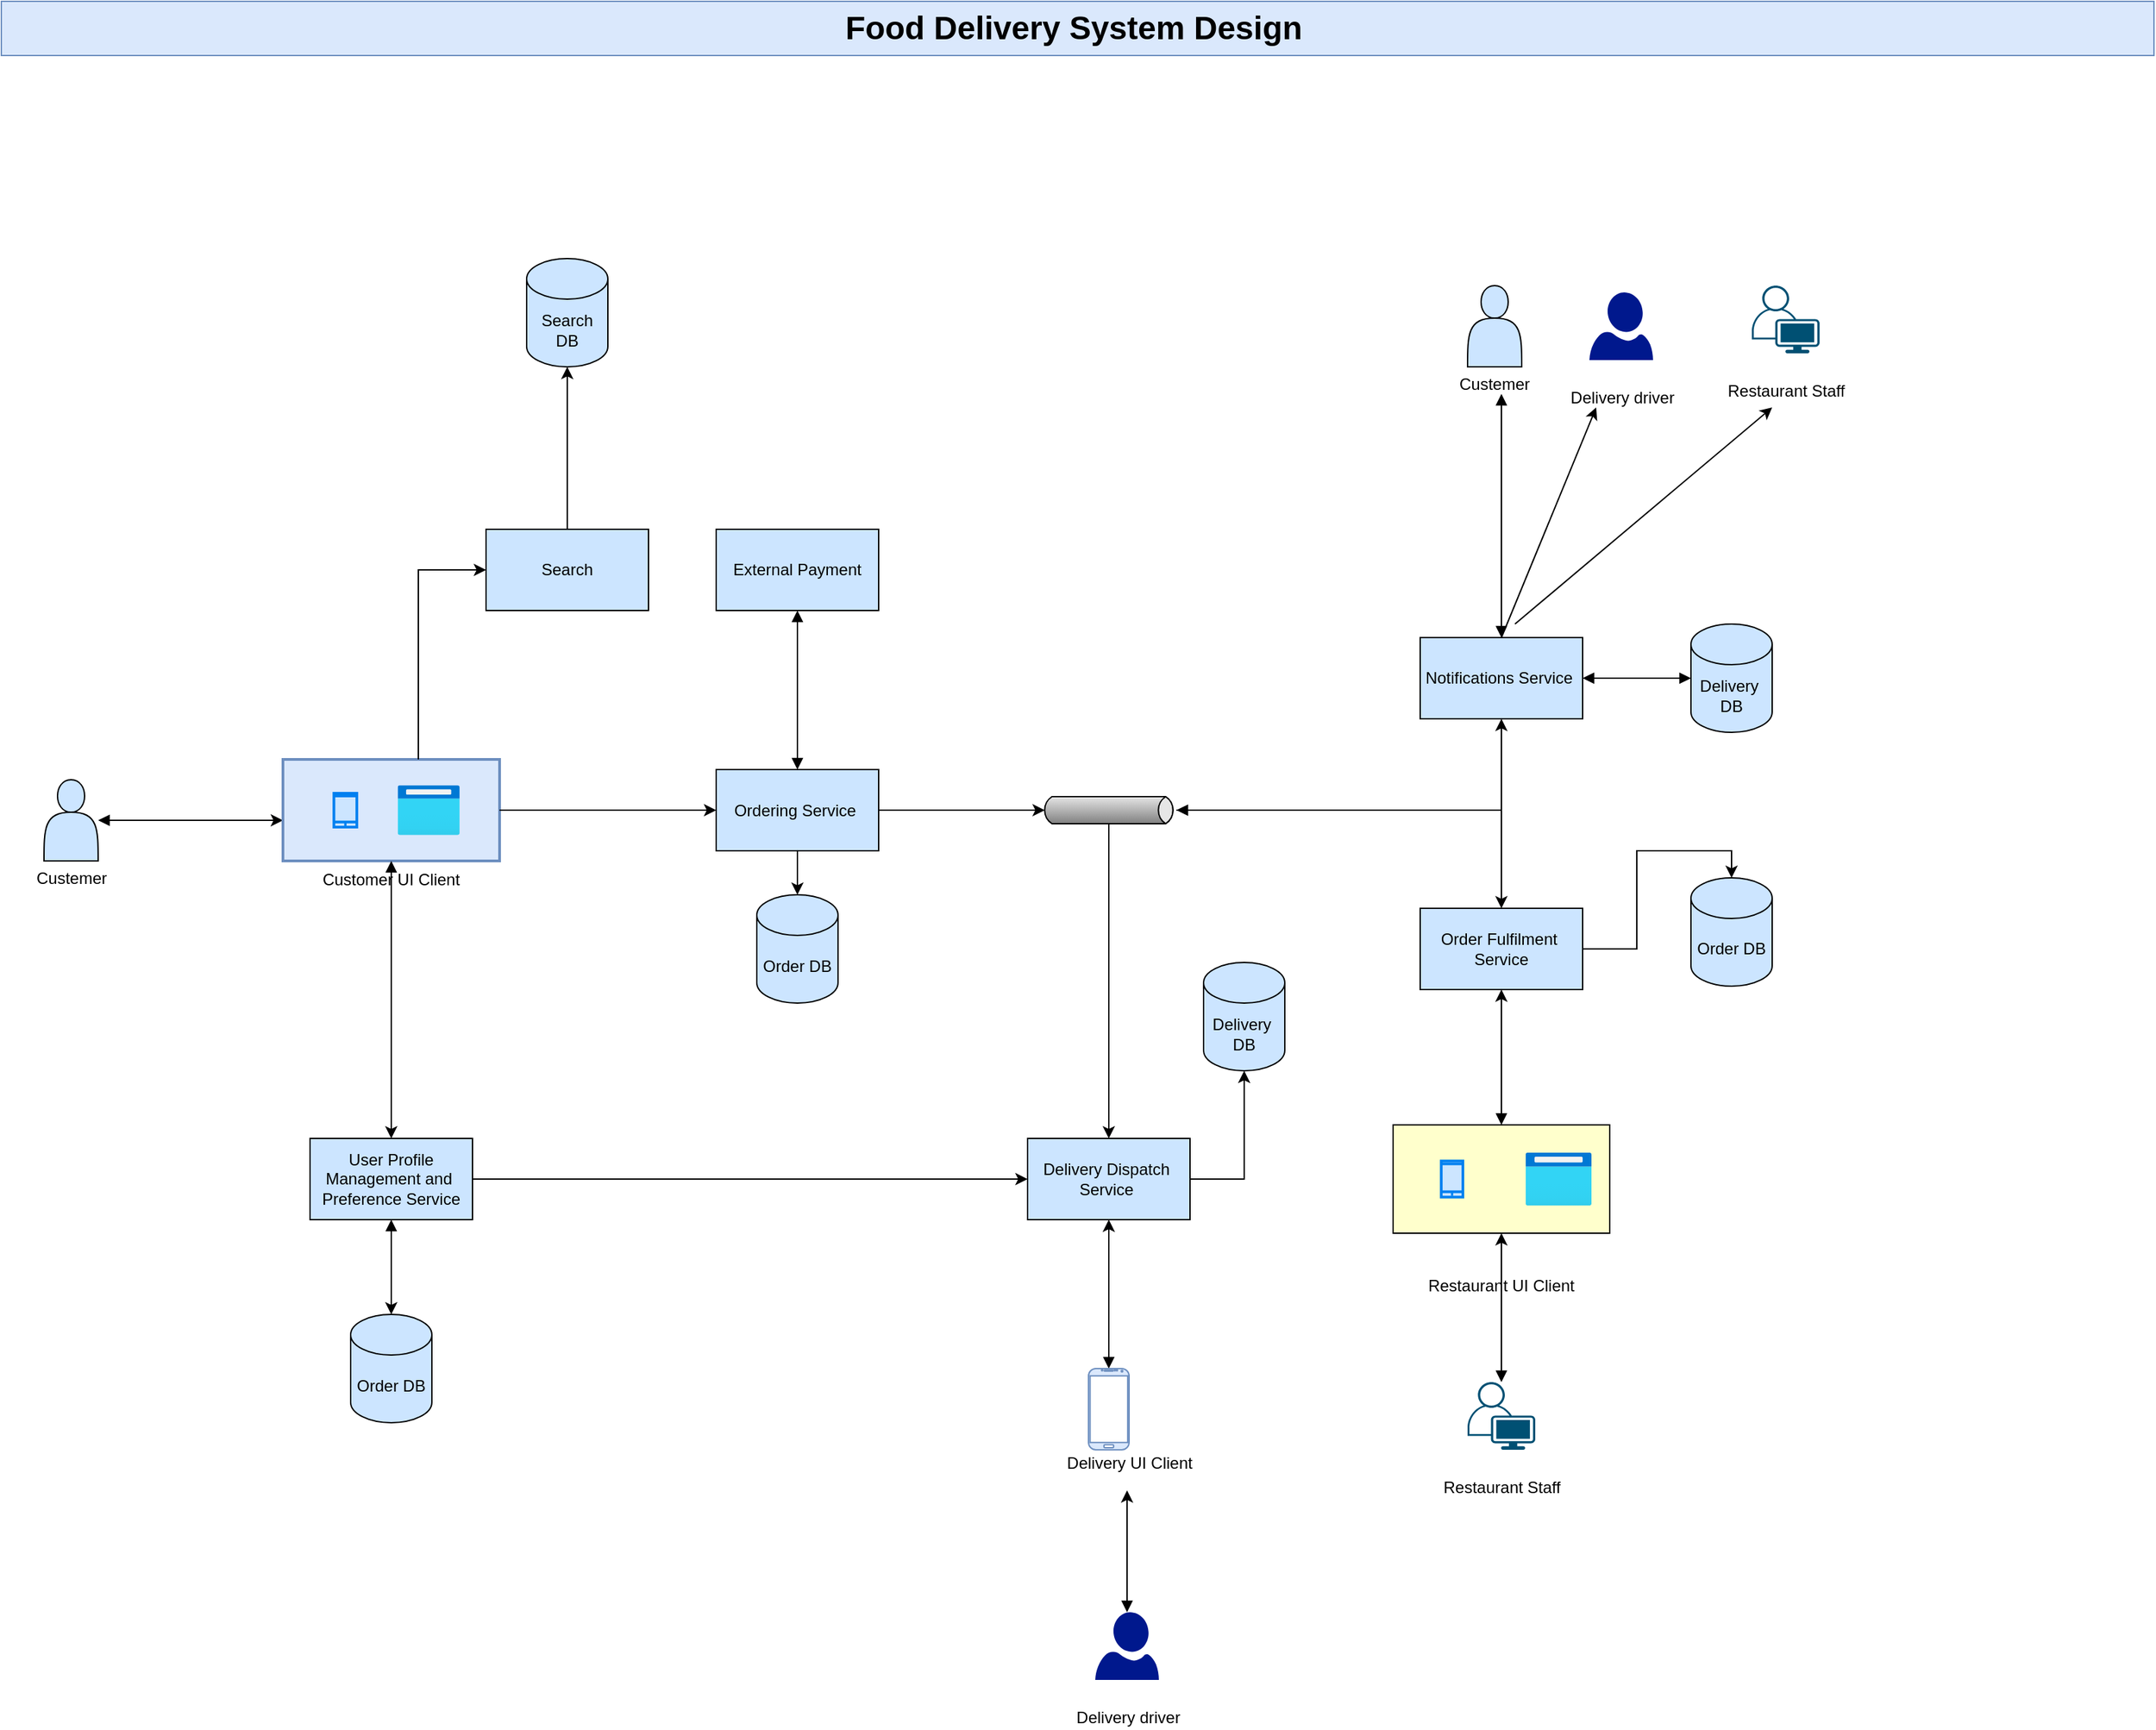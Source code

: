 <mxfile version="14.6.13" type="device"><diagram name="Page-1" id="74b105a0-9070-1c63-61bc-23e55f88626e"><mxGraphModel dx="1106" dy="2059" grid="1" gridSize="10" guides="1" tooltips="1" connect="1" arrows="1" fold="1" page="1" pageScale="1.5" pageWidth="1169" pageHeight="826" background="none" math="0" shadow="0"><root><mxCell id="0" style=";html=1;"/><mxCell id="1" style=";html=1;" parent="0"/><mxCell id="10b056a9c633e61c-30" value="Food Delivery System Design&amp;nbsp;" style="text;strokeColor=#6c8ebf;fillColor=#dae8fc;html=1;fontSize=24;fontStyle=1;verticalAlign=middle;align=center;" parent="1" vertex="1"><mxGeometry x="82" y="-250" width="1590" height="40" as="geometry"/></mxCell><mxCell id="ifrAzFx21Ei-ZWG0ioeJ-2" style="edgeStyle=orthogonalEdgeStyle;rounded=0;orthogonalLoop=1;jettySize=auto;html=1;startArrow=block;startFill=1;" parent="1" source="2Mas2mL1dn6M6eRzB_7x-1" edge="1"><mxGeometry relative="1" as="geometry"><mxPoint x="290" y="355" as="targetPoint"/></mxGeometry></mxCell><mxCell id="2Mas2mL1dn6M6eRzB_7x-1" value="&lt;br&gt;&lt;br&gt;&lt;br&gt;&lt;br&gt;&lt;br&gt;&lt;br&gt;Custemer" style="shape=actor;whiteSpace=wrap;html=1;fillColor=#CCE5FF;" parent="1" vertex="1"><mxGeometry x="113.5" y="325" width="40" height="60" as="geometry"/></mxCell><mxCell id="ifrAzFx21Ei-ZWG0ioeJ-3" style="edgeStyle=orthogonalEdgeStyle;rounded=0;orthogonalLoop=1;jettySize=auto;html=1;startArrow=block;startFill=1;" parent="1" source="2Mas2mL1dn6M6eRzB_7x-2" target="2Mas2mL1dn6M6eRzB_7x-14" edge="1"><mxGeometry relative="1" as="geometry"/></mxCell><mxCell id="2Mas2mL1dn6M6eRzB_7x-2" value="&lt;br&gt;Restaurant Staff" style="points=[[0.35,0,0],[0.98,0.51,0],[1,0.71,0],[0.67,1,0],[0,0.795,0],[0,0.65,0]];verticalLabelPosition=bottom;html=1;verticalAlign=top;aspect=fixed;align=center;pointerEvents=1;shape=mxgraph.cisco19.user;fillColor=#005073;strokeColor=none;" parent="1" vertex="1"><mxGeometry x="1165" y="770" width="50" height="50" as="geometry"/></mxCell><mxCell id="ifrAzFx21Ei-ZWG0ioeJ-5" style="edgeStyle=orthogonalEdgeStyle;rounded=0;orthogonalLoop=1;jettySize=auto;html=1;startArrow=block;startFill=1;" parent="1" source="2Mas2mL1dn6M6eRzB_7x-3" edge="1"><mxGeometry relative="1" as="geometry"><mxPoint x="913.5" y="850" as="targetPoint"/></mxGeometry></mxCell><mxCell id="2Mas2mL1dn6M6eRzB_7x-3" value="&lt;br&gt;Delivery driver" style="aspect=fixed;pointerEvents=1;shadow=0;dashed=0;html=1;strokeColor=none;labelPosition=center;verticalLabelPosition=bottom;verticalAlign=top;align=center;fillColor=#00188D;shape=mxgraph.azure.user" parent="1" vertex="1"><mxGeometry x="890" y="940" width="47" height="50" as="geometry"/></mxCell><mxCell id="2Mas2mL1dn6M6eRzB_7x-9" value="" style="group" parent="1" vertex="1" connectable="0"><mxGeometry x="290" y="310" width="160" height="75" as="geometry"/></mxCell><mxCell id="10b056a9c633e61c-4" value="Customer UI Client" style="strokeWidth=2;dashed=0;align=center;fontSize=12;shape=rect;verticalLabelPosition=bottom;verticalAlign=top;fillColor=#dae8fc;strokeColor=#6c8ebf;" parent="2Mas2mL1dn6M6eRzB_7x-9" vertex="1"><mxGeometry width="160" height="75" as="geometry"/></mxCell><mxCell id="2Mas2mL1dn6M6eRzB_7x-4" value="" style="html=1;verticalLabelPosition=bottom;align=center;labelBackgroundColor=#ffffff;verticalAlign=top;strokeWidth=2;strokeColor=#0080F0;shadow=0;dashed=0;shape=mxgraph.ios7.icons.smartphone;fillColor=#CCE5FF;" parent="2Mas2mL1dn6M6eRzB_7x-9" vertex="1"><mxGeometry x="37.647" y="25" width="16.941" height="25" as="geometry"/></mxCell><mxCell id="2Mas2mL1dn6M6eRzB_7x-5" value="" style="aspect=fixed;html=1;points=[];align=center;image;fontSize=12;image=img/lib/azure2/general/Browser.svg;fillColor=#CCE5FF;" parent="2Mas2mL1dn6M6eRzB_7x-9" vertex="1"><mxGeometry x="84.706" y="19.167" width="45.833" height="36.667" as="geometry"/></mxCell><mxCell id="2Mas2mL1dn6M6eRzB_7x-15" value="" style="group" parent="1" vertex="1" connectable="0"><mxGeometry x="1110" y="580" width="160" height="80" as="geometry"/></mxCell><mxCell id="2Mas2mL1dn6M6eRzB_7x-14" value="&lt;br&gt;&lt;br&gt;&lt;br&gt;&lt;br&gt;&lt;br&gt;&lt;br&gt;&lt;br&gt;&lt;br&gt;&lt;br&gt;&lt;br&gt;&lt;br&gt;&lt;span&gt;Restaurant&lt;/span&gt;&lt;span&gt;&amp;nbsp;UI Client&lt;br&gt;&lt;/span&gt;" style="rounded=0;whiteSpace=wrap;html=1;fillColor=#FFFFCC;" parent="2Mas2mL1dn6M6eRzB_7x-15" vertex="1"><mxGeometry width="160" height="80" as="geometry"/></mxCell><mxCell id="2Mas2mL1dn6M6eRzB_7x-12" value="" style="html=1;verticalLabelPosition=bottom;align=center;labelBackgroundColor=#ffffff;verticalAlign=top;strokeWidth=2;strokeColor=#0080F0;shadow=0;dashed=0;shape=mxgraph.ios7.icons.smartphone;fillColor=#CCE5FF;" parent="2Mas2mL1dn6M6eRzB_7x-15" vertex="1"><mxGeometry x="35.556" y="26.667" width="16" height="26.667" as="geometry"/></mxCell><mxCell id="2Mas2mL1dn6M6eRzB_7x-13" value="" style="aspect=fixed;html=1;points=[];align=center;image;fontSize=12;image=img/lib/azure2/general/Browser.svg;fillColor=#CCE5FF;" parent="2Mas2mL1dn6M6eRzB_7x-15" vertex="1"><mxGeometry x="97.778" y="20.444" width="48.889" height="39.111" as="geometry"/></mxCell><mxCell id="ifrAzFx21Ei-ZWG0ioeJ-6" style="edgeStyle=orthogonalEdgeStyle;rounded=0;orthogonalLoop=1;jettySize=auto;html=1;startArrow=block;startFill=1;entryX=0.5;entryY=1;entryDx=0;entryDy=0;" parent="1" source="2Mas2mL1dn6M6eRzB_7x-16" target="2Mas2mL1dn6M6eRzB_7x-39" edge="1"><mxGeometry relative="1" as="geometry"><mxPoint x="905" y="660" as="targetPoint"/></mxGeometry></mxCell><mxCell id="2Mas2mL1dn6M6eRzB_7x-16" value="" style="verticalLabelPosition=bottom;verticalAlign=top;html=1;shadow=0;dashed=0;strokeWidth=1;shape=mxgraph.android.phone2;strokeColor=#6c8ebf;fillColor=#dae8fc;" parent="1" vertex="1"><mxGeometry x="885" y="760" width="30" height="60" as="geometry"/></mxCell><mxCell id="2Mas2mL1dn6M6eRzB_7x-17" value="Delivery UI Client" style="text;html=1;align=center;verticalAlign=middle;resizable=0;points=[];autosize=1;strokeColor=none;" parent="1" vertex="1"><mxGeometry x="860" y="820" width="110" height="20" as="geometry"/></mxCell><mxCell id="2Mas2mL1dn6M6eRzB_7x-27" style="edgeStyle=orthogonalEdgeStyle;rounded=0;orthogonalLoop=1;jettySize=auto;html=1;entryX=0.5;entryY=1;entryDx=0;entryDy=0;entryPerimeter=0;" parent="1" source="2Mas2mL1dn6M6eRzB_7x-19" target="2Mas2mL1dn6M6eRzB_7x-25" edge="1"><mxGeometry relative="1" as="geometry"><mxPoint x="670" y="10" as="targetPoint"/></mxGeometry></mxCell><mxCell id="2Mas2mL1dn6M6eRzB_7x-19" value="Search" style="rounded=0;whiteSpace=wrap;html=1;fillColor=#CCE5FF;" parent="1" vertex="1"><mxGeometry x="440" y="140" width="120" height="60" as="geometry"/></mxCell><mxCell id="2Mas2mL1dn6M6eRzB_7x-31" style="edgeStyle=orthogonalEdgeStyle;rounded=0;orthogonalLoop=1;jettySize=auto;html=1;" parent="1" source="2Mas2mL1dn6M6eRzB_7x-21" target="2Mas2mL1dn6M6eRzB_7x-28" edge="1"><mxGeometry relative="1" as="geometry"/></mxCell><mxCell id="2Mas2mL1dn6M6eRzB_7x-33" style="edgeStyle=orthogonalEdgeStyle;rounded=0;orthogonalLoop=1;jettySize=auto;html=1;entryX=0;entryY=0.5;entryDx=2.7;entryDy=0;entryPerimeter=0;" parent="1" source="2Mas2mL1dn6M6eRzB_7x-21" target="2Mas2mL1dn6M6eRzB_7x-32" edge="1"><mxGeometry relative="1" as="geometry"/></mxCell><mxCell id="2Mas2mL1dn6M6eRzB_7x-21" value="Ordering Service&amp;nbsp;" style="rounded=0;whiteSpace=wrap;html=1;fillColor=#CCE5FF;" parent="1" vertex="1"><mxGeometry x="610" y="317.5" width="120" height="60" as="geometry"/></mxCell><mxCell id="2Mas2mL1dn6M6eRzB_7x-22" style="edgeStyle=orthogonalEdgeStyle;rounded=0;orthogonalLoop=1;jettySize=auto;html=1;entryX=0;entryY=0.5;entryDx=0;entryDy=0;" parent="1" source="10b056a9c633e61c-4" target="2Mas2mL1dn6M6eRzB_7x-19" edge="1"><mxGeometry relative="1" as="geometry"><Array as="points"><mxPoint x="390" y="170"/></Array></mxGeometry></mxCell><mxCell id="2Mas2mL1dn6M6eRzB_7x-23" style="edgeStyle=orthogonalEdgeStyle;rounded=0;orthogonalLoop=1;jettySize=auto;html=1;" parent="1" source="10b056a9c633e61c-4" target="2Mas2mL1dn6M6eRzB_7x-21" edge="1"><mxGeometry relative="1" as="geometry"/></mxCell><mxCell id="2Mas2mL1dn6M6eRzB_7x-24" value="External Payment" style="rounded=0;whiteSpace=wrap;html=1;fillColor=#CCE5FF;" parent="1" vertex="1"><mxGeometry x="610" y="140" width="120" height="60" as="geometry"/></mxCell><mxCell id="2Mas2mL1dn6M6eRzB_7x-25" value="Search DB" style="shape=cylinder3;whiteSpace=wrap;html=1;boundedLbl=1;backgroundOutline=1;size=15;fillColor=#CCE5FF;" parent="1" vertex="1"><mxGeometry x="470" y="-60" width="60" height="80" as="geometry"/></mxCell><mxCell id="2Mas2mL1dn6M6eRzB_7x-28" value="Order DB" style="shape=cylinder3;whiteSpace=wrap;html=1;boundedLbl=1;backgroundOutline=1;size=15;fillColor=#CCE5FF;" parent="1" vertex="1"><mxGeometry x="640" y="410" width="60" height="80" as="geometry"/></mxCell><mxCell id="2Mas2mL1dn6M6eRzB_7x-44" style="edgeStyle=orthogonalEdgeStyle;rounded=0;orthogonalLoop=1;jettySize=auto;html=1;" parent="1" source="2Mas2mL1dn6M6eRzB_7x-32" target="2Mas2mL1dn6M6eRzB_7x-39" edge="1"><mxGeometry relative="1" as="geometry"/></mxCell><mxCell id="2Mas2mL1dn6M6eRzB_7x-46" style="edgeStyle=orthogonalEdgeStyle;rounded=0;orthogonalLoop=1;jettySize=auto;html=1;startArrow=block;startFill=1;" parent="1" source="2Mas2mL1dn6M6eRzB_7x-32" target="2Mas2mL1dn6M6eRzB_7x-35" edge="1"><mxGeometry relative="1" as="geometry"/></mxCell><mxCell id="ifrAzFx21Ei-ZWG0ioeJ-14" style="edgeStyle=orthogonalEdgeStyle;rounded=0;orthogonalLoop=1;jettySize=auto;html=1;entryX=0.5;entryY=0;entryDx=0;entryDy=0;startArrow=none;startFill=0;" parent="1" source="2Mas2mL1dn6M6eRzB_7x-32" target="2Mas2mL1dn6M6eRzB_7x-40" edge="1"><mxGeometry relative="1" as="geometry"/></mxCell><mxCell id="2Mas2mL1dn6M6eRzB_7x-32" value="" style="strokeWidth=1;outlineConnect=0;dashed=0;align=center;fontSize=8;shape=mxgraph.eip.messageChannel;html=1;verticalLabelPosition=bottom;verticalAlign=top;fillColor=#CCE5FF;" parent="1" vertex="1"><mxGeometry x="850" y="337.5" width="100" height="20" as="geometry"/></mxCell><mxCell id="ifrAzFx21Ei-ZWG0ioeJ-31" style="edgeStyle=orthogonalEdgeStyle;rounded=0;orthogonalLoop=1;jettySize=auto;html=1;startArrow=block;startFill=1;endArrow=block;endFill=1;" parent="1" source="2Mas2mL1dn6M6eRzB_7x-35" edge="1"><mxGeometry relative="1" as="geometry"><mxPoint x="1190" y="40" as="targetPoint"/></mxGeometry></mxCell><mxCell id="ifrAzFx21Ei-ZWG0ioeJ-37" style="edgeStyle=orthogonalEdgeStyle;rounded=0;orthogonalLoop=1;jettySize=auto;html=1;entryX=0;entryY=0.5;entryDx=0;entryDy=0;entryPerimeter=0;startArrow=block;startFill=1;endArrow=block;endFill=1;" parent="1" source="2Mas2mL1dn6M6eRzB_7x-35" target="ifrAzFx21Ei-ZWG0ioeJ-19" edge="1"><mxGeometry relative="1" as="geometry"/></mxCell><mxCell id="2Mas2mL1dn6M6eRzB_7x-35" value="Notifications Service&amp;nbsp;" style="rounded=0;whiteSpace=wrap;html=1;fillColor=#CCE5FF;" parent="1" vertex="1"><mxGeometry x="1130" y="220" width="120" height="60" as="geometry"/></mxCell><mxCell id="2Mas2mL1dn6M6eRzB_7x-38" value="" style="endArrow=block;html=1;entryX=0.5;entryY=1;entryDx=0;entryDy=0;startArrow=block;startFill=1;endFill=1;" parent="1" target="2Mas2mL1dn6M6eRzB_7x-24" edge="1"><mxGeometry width="50" height="50" relative="1" as="geometry"><mxPoint x="670" y="317.5" as="sourcePoint"/><mxPoint x="720" y="267.5" as="targetPoint"/></mxGeometry></mxCell><mxCell id="ifrAzFx21Ei-ZWG0ioeJ-15" style="edgeStyle=orthogonalEdgeStyle;rounded=0;orthogonalLoop=1;jettySize=auto;html=1;startArrow=none;startFill=0;" parent="1" source="2Mas2mL1dn6M6eRzB_7x-39" target="ifrAzFx21Ei-ZWG0ioeJ-7" edge="1"><mxGeometry relative="1" as="geometry"/></mxCell><mxCell id="2Mas2mL1dn6M6eRzB_7x-39" value="Delivery Dispatch&amp;nbsp; Service&amp;nbsp;" style="rounded=0;whiteSpace=wrap;html=1;fillColor=#CCE5FF;" parent="1" vertex="1"><mxGeometry x="840" y="590" width="120" height="60" as="geometry"/></mxCell><mxCell id="2Mas2mL1dn6M6eRzB_7x-42" style="edgeStyle=orthogonalEdgeStyle;rounded=0;orthogonalLoop=1;jettySize=auto;html=1;entryX=0.5;entryY=0;entryDx=0;entryDy=0;entryPerimeter=0;" parent="1" source="2Mas2mL1dn6M6eRzB_7x-40" target="2Mas2mL1dn6M6eRzB_7x-41" edge="1"><mxGeometry relative="1" as="geometry"/></mxCell><mxCell id="2Mas2mL1dn6M6eRzB_7x-40" value="Order Fulfilment&amp;nbsp; &amp;nbsp;Service&amp;nbsp;" style="rounded=0;whiteSpace=wrap;html=1;fillColor=#CCE5FF;" parent="1" vertex="1"><mxGeometry x="1130" y="420" width="120" height="60" as="geometry"/></mxCell><mxCell id="2Mas2mL1dn6M6eRzB_7x-41" value="Order DB" style="shape=cylinder3;whiteSpace=wrap;html=1;boundedLbl=1;backgroundOutline=1;size=15;fillColor=#CCE5FF;" parent="1" vertex="1"><mxGeometry x="1330" y="397.5" width="60" height="80" as="geometry"/></mxCell><mxCell id="ifrAzFx21Ei-ZWG0ioeJ-1" style="edgeStyle=orthogonalEdgeStyle;rounded=0;orthogonalLoop=1;jettySize=auto;html=1;entryX=0.5;entryY=1;entryDx=0;entryDy=0;startArrow=block;startFill=1;" parent="1" source="2Mas2mL1dn6M6eRzB_7x-14" target="2Mas2mL1dn6M6eRzB_7x-40" edge="1"><mxGeometry relative="1" as="geometry"/></mxCell><mxCell id="ifrAzFx21Ei-ZWG0ioeJ-7" value="Delivery&amp;nbsp; DB" style="shape=cylinder3;whiteSpace=wrap;html=1;boundedLbl=1;backgroundOutline=1;size=15;fillColor=#CCE5FF;" parent="1" vertex="1"><mxGeometry x="970" y="460" width="60" height="80" as="geometry"/></mxCell><mxCell id="ifrAzFx21Ei-ZWG0ioeJ-12" style="edgeStyle=orthogonalEdgeStyle;rounded=0;orthogonalLoop=1;jettySize=auto;html=1;entryX=0.5;entryY=0;entryDx=0;entryDy=0;entryPerimeter=0;startArrow=block;startFill=1;" parent="1" source="ifrAzFx21Ei-ZWG0ioeJ-9" target="ifrAzFx21Ei-ZWG0ioeJ-11" edge="1"><mxGeometry relative="1" as="geometry"/></mxCell><mxCell id="ifrAzFx21Ei-ZWG0ioeJ-9" value="User Profile Management and&amp;nbsp; &amp;nbsp;Preference Service&amp;nbsp;" style="rounded=0;whiteSpace=wrap;html=1;fillColor=#CCE5FF;" parent="1" vertex="1"><mxGeometry x="310" y="590" width="120" height="60" as="geometry"/></mxCell><mxCell id="ifrAzFx21Ei-ZWG0ioeJ-10" style="edgeStyle=orthogonalEdgeStyle;rounded=0;orthogonalLoop=1;jettySize=auto;html=1;startArrow=block;startFill=1;" parent="1" source="10b056a9c633e61c-4" target="ifrAzFx21Ei-ZWG0ioeJ-9" edge="1"><mxGeometry relative="1" as="geometry"/></mxCell><mxCell id="ifrAzFx21Ei-ZWG0ioeJ-11" value="Order DB" style="shape=cylinder3;whiteSpace=wrap;html=1;boundedLbl=1;backgroundOutline=1;size=15;fillColor=#CCE5FF;" parent="1" vertex="1"><mxGeometry x="340" y="720" width="60" height="80" as="geometry"/></mxCell><mxCell id="ifrAzFx21Ei-ZWG0ioeJ-18" value="" style="endArrow=classic;html=1;" parent="1" source="ifrAzFx21Ei-ZWG0ioeJ-9" target="2Mas2mL1dn6M6eRzB_7x-39" edge="1"><mxGeometry width="50" height="50" relative="1" as="geometry"><mxPoint x="440" y="626" as="sourcePoint"/><mxPoint x="830" y="626" as="targetPoint"/></mxGeometry></mxCell><mxCell id="ifrAzFx21Ei-ZWG0ioeJ-19" value="Delivery&amp;nbsp; DB" style="shape=cylinder3;whiteSpace=wrap;html=1;boundedLbl=1;backgroundOutline=1;size=15;fillColor=#CCE5FF;" parent="1" vertex="1"><mxGeometry x="1330" y="210" width="60" height="80" as="geometry"/></mxCell><mxCell id="ifrAzFx21Ei-ZWG0ioeJ-24" value="&lt;br&gt;&lt;br&gt;&lt;br&gt;&lt;br&gt;&lt;br&gt;&lt;br&gt;Custemer" style="shape=actor;whiteSpace=wrap;html=1;fillColor=#CCE5FF;" parent="1" vertex="1"><mxGeometry x="1165" y="-40" width="40" height="60" as="geometry"/></mxCell><mxCell id="ifrAzFx21Ei-ZWG0ioeJ-25" value="&lt;br&gt;Delivery driver" style="aspect=fixed;pointerEvents=1;shadow=0;dashed=0;html=1;strokeColor=none;labelPosition=center;verticalLabelPosition=bottom;verticalAlign=top;align=center;fillColor=#00188D;shape=mxgraph.azure.user" parent="1" vertex="1"><mxGeometry x="1255" y="-35" width="47" height="50" as="geometry"/></mxCell><mxCell id="ifrAzFx21Ei-ZWG0ioeJ-28" value="&lt;br&gt;Restaurant Staff" style="points=[[0.35,0,0],[0.98,0.51,0],[1,0.71,0],[0.67,1,0],[0,0.795,0],[0,0.65,0]];verticalLabelPosition=bottom;html=1;verticalAlign=top;aspect=fixed;align=center;pointerEvents=1;shape=mxgraph.cisco19.user;fillColor=#005073;strokeColor=none;" parent="1" vertex="1"><mxGeometry x="1375" y="-40" width="50" height="50" as="geometry"/></mxCell><mxCell id="ifrAzFx21Ei-ZWG0ioeJ-34" value="" style="endArrow=classic;html=1;exitX=0.5;exitY=0;exitDx=0;exitDy=0;" parent="1" source="2Mas2mL1dn6M6eRzB_7x-35" edge="1"><mxGeometry width="50" height="50" relative="1" as="geometry"><mxPoint x="1190" y="210" as="sourcePoint"/><mxPoint x="1260" y="50" as="targetPoint"/></mxGeometry></mxCell><mxCell id="ifrAzFx21Ei-ZWG0ioeJ-35" value="" style="endArrow=classic;html=1;" parent="1" edge="1"><mxGeometry width="50" height="50" relative="1" as="geometry"><mxPoint x="1200" y="210" as="sourcePoint"/><mxPoint x="1390" y="50" as="targetPoint"/></mxGeometry></mxCell></root></mxGraphModel></diagram></mxfile>